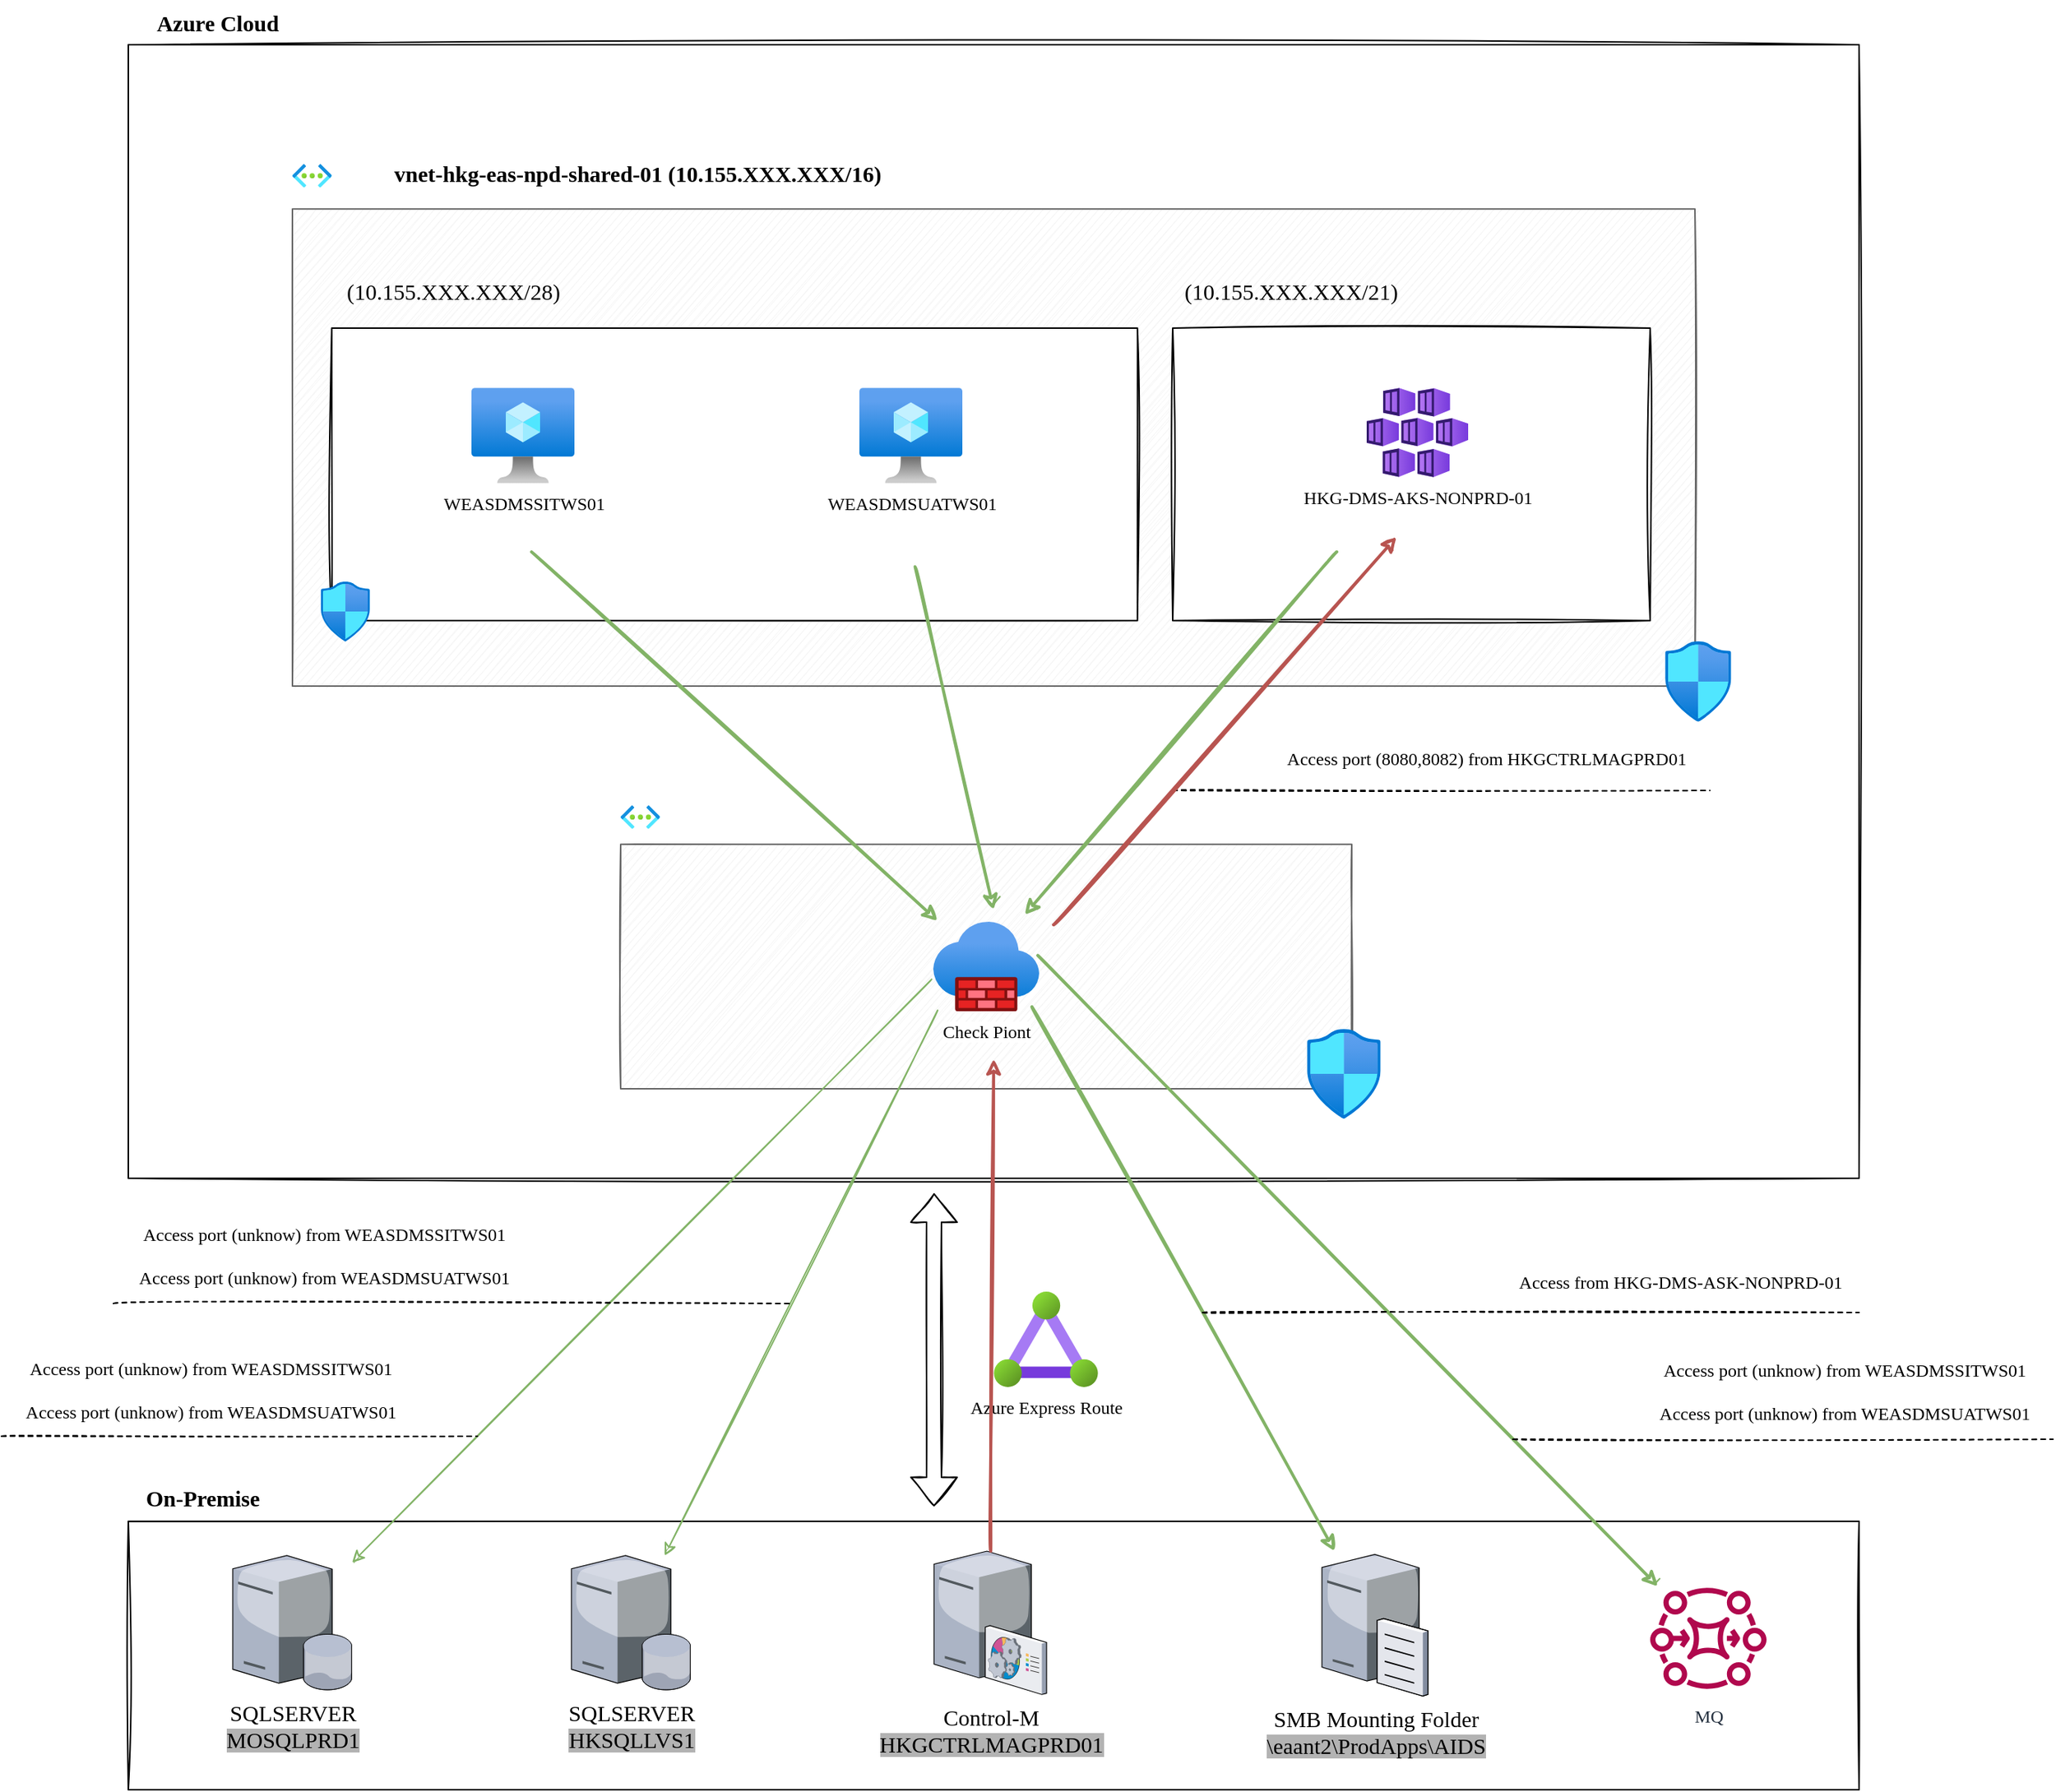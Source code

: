 <mxfile version="18.0.7" type="github">
  <diagram id="_1yi99HODvwLNVEbN80R" name="Page-1">
    <mxGraphModel dx="1865" dy="573" grid="1" gridSize="10" guides="1" tooltips="1" connect="1" arrows="1" fold="1" page="1" pageScale="1" pageWidth="827" pageHeight="1169" math="0" shadow="0">
      <root>
        <mxCell id="0" />
        <mxCell id="1" parent="0" />
        <mxCell id="jHShUy1M93uFHqez85aA-23" value="" style="rounded=0;whiteSpace=wrap;html=1;sketch=1;fontFamily=Comic Sans MS;" vertex="1" parent="1">
          <mxGeometry x="70" y="210" width="1160" height="760" as="geometry" />
        </mxCell>
        <mxCell id="jHShUy1M93uFHqez85aA-71" value="Azure Cloud" style="text;html=1;strokeColor=none;fillColor=none;align=center;verticalAlign=middle;whiteSpace=wrap;rounded=0;sketch=1;fontSize=15;fontStyle=1;fontFamily=Comic Sans MS;" vertex="1" parent="1">
          <mxGeometry x="70" y="180" width="120" height="30" as="geometry" />
        </mxCell>
        <mxCell id="jHShUy1M93uFHqez85aA-79" value="Azure Express Route" style="aspect=fixed;html=1;points=[];align=center;image;fontSize=12;image=img/lib/azure2/networking/ExpressRoute_Circuits.svg;sketch=1;fontFamily=Comic Sans MS;" vertex="1" parent="1">
          <mxGeometry x="650" y="1046" width="70" height="64" as="geometry" />
        </mxCell>
        <mxCell id="jHShUy1M93uFHqez85aA-81" value="" style="group" vertex="1" connectable="0" parent="1">
          <mxGeometry x="400" y="720" width="490" height="190" as="geometry" />
        </mxCell>
        <mxCell id="jHShUy1M93uFHqez85aA-42" value="" style="rounded=0;whiteSpace=wrap;html=1;sketch=1;fillColor=#f5f5f5;fontColor=#333333;strokeColor=#666666;fontFamily=Comic Sans MS;" vertex="1" parent="jHShUy1M93uFHqez85aA-81">
          <mxGeometry y="26.12" width="490" height="163.88" as="geometry" />
        </mxCell>
        <mxCell id="jHShUy1M93uFHqez85aA-43" value="" style="aspect=fixed;html=1;points=[];align=center;image;fontSize=12;image=img/lib/azure2/networking/Virtual_Networks.svg;sketch=1;rounded=0;fontFamily=Comic Sans MS;" vertex="1" parent="jHShUy1M93uFHqez85aA-81">
          <mxGeometry width="26.341" height="15.727" as="geometry" />
        </mxCell>
        <mxCell id="jHShUy1M93uFHqez85aA-80" value="Check Piont" style="aspect=fixed;html=1;points=[];align=center;image;fontSize=12;image=img/lib/azure2/networking/Firewalls.svg;sketch=1;fontFamily=Comic Sans MS;" vertex="1" parent="jHShUy1M93uFHqez85aA-81">
          <mxGeometry x="209.5" y="78.06" width="71" height="60" as="geometry" />
        </mxCell>
        <mxCell id="jHShUy1M93uFHqez85aA-70" value="" style="rounded=0;whiteSpace=wrap;html=1;sketch=1;fontFamily=Comic Sans MS;" vertex="1" parent="1">
          <mxGeometry x="70" y="1200" width="1160" height="180" as="geometry" />
        </mxCell>
        <mxCell id="jHShUy1M93uFHqez85aA-74" value="On-Premise" style="text;html=1;strokeColor=none;fillColor=none;align=center;verticalAlign=middle;whiteSpace=wrap;rounded=0;sketch=1;fontFamily=Comic Sans MS;fontSize=15;fontStyle=1" vertex="1" parent="1">
          <mxGeometry x="70" y="1169" width="100" height="30" as="geometry" />
        </mxCell>
        <mxCell id="jHShUy1M93uFHqez85aA-87" value="SQLSERVER&lt;br&gt;&lt;span style=&quot;background-color: rgb(179, 179, 179);&quot;&gt;MOSQLPRD1&lt;/span&gt;" style="verticalLabelPosition=bottom;sketch=0;aspect=fixed;html=1;verticalAlign=top;strokeColor=none;align=center;outlineConnect=0;shape=mxgraph.citrix.database_server;fontFamily=Comic Sans MS;fontSize=15;" vertex="1" parent="1">
          <mxGeometry x="140" y="1223" width="80" height="90" as="geometry" />
        </mxCell>
        <mxCell id="jHShUy1M93uFHqez85aA-88" value="SQLSERVER&lt;br&gt;&lt;span style=&quot;background-color: rgb(179, 179, 179);&quot;&gt;HKSQLLVS1&lt;/span&gt;" style="verticalLabelPosition=bottom;sketch=0;aspect=fixed;html=1;verticalAlign=top;strokeColor=none;align=center;outlineConnect=0;shape=mxgraph.citrix.database_server;fontFamily=Comic Sans MS;fontSize=15;" vertex="1" parent="1">
          <mxGeometry x="367" y="1223" width="80" height="90" as="geometry" />
        </mxCell>
        <mxCell id="jHShUy1M93uFHqez85aA-91" value="Control-M&lt;br&gt;&lt;span style=&quot;background-color: rgb(179, 179, 179);&quot;&gt;HKGCTRLMAGPRD01&lt;/span&gt;" style="verticalLabelPosition=bottom;sketch=0;aspect=fixed;html=1;verticalAlign=top;strokeColor=none;align=center;outlineConnect=0;shape=mxgraph.citrix.command_center;fontFamily=Comic Sans MS;fontSize=15;" vertex="1" parent="1">
          <mxGeometry x="610" y="1220" width="75.5" height="96" as="geometry" />
        </mxCell>
        <mxCell id="jHShUy1M93uFHqez85aA-93" value="SMB Mounting Folder&lt;br&gt;&lt;span style=&quot;background-color: rgb(179, 179, 179);&quot;&gt;\\eaant2\ProdApps\AIDS&lt;/span&gt;" style="verticalLabelPosition=bottom;sketch=0;aspect=fixed;html=1;verticalAlign=top;strokeColor=none;align=center;outlineConnect=0;shape=mxgraph.citrix.file_server;fontFamily=Comic Sans MS;fontSize=15;" vertex="1" parent="1">
          <mxGeometry x="870" y="1220" width="71" height="97" as="geometry" />
        </mxCell>
        <mxCell id="jHShUy1M93uFHqez85aA-94" value="MQ" style="sketch=0;outlineConnect=0;fontColor=#232F3E;gradientColor=none;fillColor=#B0084D;strokeColor=none;dashed=0;verticalLabelPosition=bottom;verticalAlign=top;align=center;html=1;fontSize=12;fontStyle=0;aspect=fixed;pointerEvents=1;shape=mxgraph.aws4.mq_broker;fontFamily=Comic Sans MS;" vertex="1" parent="1">
          <mxGeometry x="1090" y="1239" width="78" height="78" as="geometry" />
        </mxCell>
        <mxCell id="jHShUy1M93uFHqez85aA-105" value="" style="endArrow=classic;html=1;sketch=1;fontFamily=Comic Sans MS;fontSize=15;curved=1;exitX=0.041;exitY=0.989;exitDx=0;exitDy=0;exitPerimeter=0;fillColor=#d5e8d4;strokeColor=#82b366;" edge="1" parent="1" source="jHShUy1M93uFHqez85aA-80" target="jHShUy1M93uFHqez85aA-88">
          <mxGeometry width="50" height="50" relative="1" as="geometry">
            <mxPoint x="310" y="900" as="sourcePoint" />
            <mxPoint x="360" y="850" as="targetPoint" />
          </mxGeometry>
        </mxCell>
        <mxCell id="jHShUy1M93uFHqez85aA-121" value="Access port (unknow) from WEASDMSSITWS01&lt;br&gt;&lt;br&gt;Access port (unknow) from WEASDMSUATWS01" style="edgeLabel;html=1;align=center;verticalAlign=middle;resizable=0;points=[];fontSize=12;fontFamily=Comic Sans MS;labelBackgroundColor=default;labelBorderColor=none;" vertex="1" connectable="0" parent="jHShUy1M93uFHqez85aA-105">
          <mxGeometry x="-0.061" y="3" relative="1" as="geometry">
            <mxPoint x="-328" y="-9" as="offset" />
          </mxGeometry>
        </mxCell>
        <mxCell id="jHShUy1M93uFHqez85aA-106" value="" style="endArrow=classic;html=1;sketch=1;fontFamily=Comic Sans MS;fontSize=15;curved=1;exitX=-0.015;exitY=0.642;exitDx=0;exitDy=0;exitPerimeter=0;fillColor=#d5e8d4;strokeColor=#82b366;" edge="1" parent="1" source="jHShUy1M93uFHqez85aA-80" target="jHShUy1M93uFHqez85aA-87">
          <mxGeometry width="50" height="50" relative="1" as="geometry">
            <mxPoint x="370" y="1080" as="sourcePoint" />
            <mxPoint x="420" y="1030" as="targetPoint" />
          </mxGeometry>
        </mxCell>
        <mxCell id="jHShUy1M93uFHqez85aA-119" value="Access port (unknow) from WEASDMSSITWS01&lt;br&gt;&lt;br&gt;Access port (unknow) from WEASDMSUATWS01" style="edgeLabel;html=1;align=center;verticalAlign=middle;resizable=0;points=[];fontSize=12;fontFamily=Comic Sans MS;horizontal=1;labelPosition=center;verticalLabelPosition=middle;" vertex="1" connectable="0" parent="jHShUy1M93uFHqez85aA-106">
          <mxGeometry x="0.088" y="-1" relative="1" as="geometry">
            <mxPoint x="-272" y="63" as="offset" />
          </mxGeometry>
        </mxCell>
        <mxCell id="jHShUy1M93uFHqez85aA-108" value="" style="endArrow=classic;html=1;sketch=1;fontFamily=Comic Sans MS;fontSize=15;curved=1;exitX=0.931;exitY=0.949;exitDx=0;exitDy=0;exitPerimeter=0;fillColor=#d5e8d4;strokeColor=#82b366;strokeWidth=2;" edge="1" parent="1" source="jHShUy1M93uFHqez85aA-80" target="jHShUy1M93uFHqez85aA-93">
          <mxGeometry width="50" height="50" relative="1" as="geometry">
            <mxPoint x="880" y="1070" as="sourcePoint" />
            <mxPoint x="930" y="1020" as="targetPoint" />
          </mxGeometry>
        </mxCell>
        <mxCell id="jHShUy1M93uFHqez85aA-109" value="" style="endArrow=classic;html=1;sketch=1;fontFamily=Comic Sans MS;fontSize=15;curved=1;exitX=0.987;exitY=0.376;exitDx=0;exitDy=0;exitPerimeter=0;fillColor=#d5e8d4;strokeColor=#82b366;strokeWidth=2;" edge="1" parent="1" source="jHShUy1M93uFHqez85aA-80" target="jHShUy1M93uFHqez85aA-94">
          <mxGeometry width="50" height="50" relative="1" as="geometry">
            <mxPoint x="1010" y="860" as="sourcePoint" />
            <mxPoint x="1060" y="810" as="targetPoint" />
          </mxGeometry>
        </mxCell>
        <mxCell id="jHShUy1M93uFHqez85aA-56" value="" style="rounded=0;whiteSpace=wrap;html=1;sketch=1;fillColor=#f5f5f5;fontColor=#333333;strokeColor=#666666;fontFamily=Comic Sans MS;" vertex="1" parent="1">
          <mxGeometry x="180" y="320.12" width="940" height="319.88" as="geometry" />
        </mxCell>
        <mxCell id="jHShUy1M93uFHqez85aA-57" value="" style="aspect=fixed;html=1;points=[];align=center;image;fontSize=12;image=img/lib/azure2/networking/Virtual_Networks.svg;sketch=1;rounded=0;fontFamily=Comic Sans MS;" vertex="1" parent="1">
          <mxGeometry x="180" y="290" width="26.341" height="15.727" as="geometry" />
        </mxCell>
        <mxCell id="jHShUy1M93uFHqez85aA-115" value="&lt;b&gt;&lt;span&gt;vnet-hkg-eas-npd-shared-01 (10.155.XXX.XXX/16)&lt;/span&gt;&lt;/b&gt;" style="text;html=1;strokeColor=none;fillColor=none;align=center;verticalAlign=middle;whiteSpace=wrap;rounded=0;sketch=1;fontFamily=Comic Sans MS;fontSize=15;" vertex="1" parent="1">
          <mxGeometry x="193" y="280.86" width="437" height="30" as="geometry" />
        </mxCell>
        <mxCell id="jHShUy1M93uFHqez85aA-122" value="" style="endArrow=none;html=1;sketch=1;fontFamily=Comic Sans MS;fontSize=12;curved=1;dashed=1;" edge="1" parent="1">
          <mxGeometry width="50" height="50" relative="1" as="geometry">
            <mxPoint x="60" y="1054" as="sourcePoint" />
            <mxPoint x="514" y="1054" as="targetPoint" />
          </mxGeometry>
        </mxCell>
        <mxCell id="jHShUy1M93uFHqez85aA-123" value="" style="endArrow=none;html=1;sketch=1;fontFamily=Comic Sans MS;fontSize=12;curved=1;dashed=1;" edge="1" parent="1">
          <mxGeometry width="50" height="50" relative="1" as="geometry">
            <mxPoint x="-15" y="1143" as="sourcePoint" />
            <mxPoint x="304" y="1143" as="targetPoint" />
          </mxGeometry>
        </mxCell>
        <mxCell id="jHShUy1M93uFHqez85aA-110" value="" style="shape=flexArrow;endArrow=classic;startArrow=classic;html=1;sketch=1;fontFamily=Comic Sans MS;fontSize=15;curved=1;" edge="1" parent="1">
          <mxGeometry width="100" height="100" relative="1" as="geometry">
            <mxPoint x="610" y="1190" as="sourcePoint" />
            <mxPoint x="610" y="980" as="targetPoint" />
          </mxGeometry>
        </mxCell>
        <mxCell id="jHShUy1M93uFHqez85aA-124" value="" style="endArrow=none;html=1;sketch=1;fontFamily=Comic Sans MS;fontSize=12;curved=1;dashed=1;" edge="1" parent="1">
          <mxGeometry width="50" height="50" relative="1" as="geometry">
            <mxPoint x="790" y="1060" as="sourcePoint" />
            <mxPoint x="1230" y="1060" as="targetPoint" />
          </mxGeometry>
        </mxCell>
        <mxCell id="jHShUy1M93uFHqez85aA-125" value="Access port (unknow) from WEASDMSSITWS01&lt;br&gt;&lt;br&gt;Access port (unknow) from WEASDMSUATWS01" style="edgeLabel;html=1;align=center;verticalAlign=middle;resizable=0;points=[];fontSize=12;fontFamily=Comic Sans MS;labelBackgroundColor=default;labelBorderColor=none;" vertex="1" connectable="0" parent="1">
          <mxGeometry x="1220.002" y="1113.004" as="geometry" />
        </mxCell>
        <mxCell id="jHShUy1M93uFHqez85aA-126" value="" style="endArrow=none;html=1;sketch=1;fontFamily=Comic Sans MS;fontSize=12;curved=1;dashed=1;" edge="1" parent="1">
          <mxGeometry width="50" height="50" relative="1" as="geometry">
            <mxPoint x="998" y="1145" as="sourcePoint" />
            <mxPoint x="1360" y="1145" as="targetPoint" />
          </mxGeometry>
        </mxCell>
        <mxCell id="jHShUy1M93uFHqez85aA-127" value="Access from HKG-DMS-ASK-NONPRD-01" style="edgeLabel;html=1;align=center;verticalAlign=middle;resizable=0;points=[];fontSize=12;fontFamily=Comic Sans MS;labelBackgroundColor=default;labelBorderColor=none;" vertex="1" connectable="0" parent="1">
          <mxGeometry x="1110.002" y="1040.004" as="geometry" />
        </mxCell>
        <mxCell id="jHShUy1M93uFHqez85aA-128" value="" style="endArrow=classic;html=1;sketch=1;fontFamily=Comic Sans MS;fontSize=12;curved=1;fillColor=#f8cecc;strokeColor=#b85450;strokeWidth=2;" edge="1" parent="1" source="jHShUy1M93uFHqez85aA-91">
          <mxGeometry width="50" height="50" relative="1" as="geometry">
            <mxPoint x="590" y="1130" as="sourcePoint" />
            <mxPoint x="650" y="890" as="targetPoint" />
          </mxGeometry>
        </mxCell>
        <mxCell id="jHShUy1M93uFHqez85aA-130" value="" style="endArrow=none;html=1;sketch=1;fontFamily=Comic Sans MS;fontSize=12;curved=1;dashed=1;" edge="1" parent="1">
          <mxGeometry width="50" height="50" relative="1" as="geometry">
            <mxPoint x="770" y="710" as="sourcePoint" />
            <mxPoint x="1130" y="710" as="targetPoint" />
          </mxGeometry>
        </mxCell>
        <mxCell id="jHShUy1M93uFHqez85aA-131" value="Access port (8080,8082) from HKGCTRLMAGPRD01" style="edgeLabel;html=1;align=center;verticalAlign=middle;resizable=0;points=[];fontSize=12;fontFamily=Comic Sans MS;labelBackgroundColor=default;labelBorderColor=none;" vertex="1" connectable="0" parent="1">
          <mxGeometry x="1093.002" y="1060.004" as="geometry">
            <mxPoint x="-113" y="-371" as="offset" />
          </mxGeometry>
        </mxCell>
        <mxCell id="jHShUy1M93uFHqez85aA-134" value="" style="aspect=fixed;html=1;points=[];align=center;image;fontSize=12;image=img/lib/azure2/networking/Network_Security_Groups.svg;labelBackgroundColor=#B3B3B3;labelBorderColor=none;sketch=1;fontFamily=Comic Sans MS;" vertex="1" parent="1">
          <mxGeometry x="1100" y="610" width="44.37" height="53.88" as="geometry" />
        </mxCell>
        <mxCell id="jHShUy1M93uFHqez85aA-136" value="" style="aspect=fixed;html=1;points=[];align=center;image;fontSize=12;image=img/lib/azure2/networking/Network_Security_Groups.svg;labelBackgroundColor=#B3B3B3;labelBorderColor=none;sketch=1;fontFamily=Comic Sans MS;" vertex="1" parent="1">
          <mxGeometry x="860" y="870" width="49.42" height="60" as="geometry" />
        </mxCell>
        <mxCell id="jHShUy1M93uFHqez85aA-138" value="" style="rounded=0;whiteSpace=wrap;html=1;sketch=1;fontFamily=Comic Sans MS;" vertex="1" parent="1">
          <mxGeometry x="770" y="400" width="320" height="196.12" as="geometry" />
        </mxCell>
        <mxCell id="jHShUy1M93uFHqez85aA-59" value="" style="rounded=0;whiteSpace=wrap;html=1;sketch=1;fontFamily=Comic Sans MS;" vertex="1" parent="1">
          <mxGeometry x="206.34" y="400" width="540" height="196.12" as="geometry" />
        </mxCell>
        <mxCell id="jHShUy1M93uFHqez85aA-112" value="WEASDMSSITWS01" style="aspect=fixed;html=1;points=[];align=center;image;fontSize=12;image=img/lib/azure2/compute/Virtual_Machine.svg;sketch=1;fontFamily=Comic Sans MS;" vertex="1" parent="1">
          <mxGeometry x="300" y="440" width="69" height="64" as="geometry" />
        </mxCell>
        <mxCell id="jHShUy1M93uFHqez85aA-114" value="HKG-DMS-AKS-NONPRD-01" style="aspect=fixed;html=1;points=[];align=center;image;fontSize=12;image=img/lib/azure2/compute/Kubernetes_Services.svg;sketch=1;fontFamily=Comic Sans MS;" vertex="1" parent="1">
          <mxGeometry x="900" y="440" width="68" height="60" as="geometry" />
        </mxCell>
        <mxCell id="jHShUy1M93uFHqez85aA-113" value="WEASDMSUATWS01" style="aspect=fixed;html=1;points=[];align=center;image;fontSize=12;image=img/lib/azure2/compute/Virtual_Machine.svg;sketch=1;fontFamily=Comic Sans MS;" vertex="1" parent="1">
          <mxGeometry x="560" y="440" width="69" height="64" as="geometry" />
        </mxCell>
        <mxCell id="jHShUy1M93uFHqez85aA-135" value="" style="aspect=fixed;html=1;points=[];align=center;image;fontSize=12;image=img/lib/azure2/networking/Network_Security_Groups.svg;labelBackgroundColor=#B3B3B3;labelBorderColor=none;sketch=1;fontFamily=Comic Sans MS;" vertex="1" parent="1">
          <mxGeometry x="199" y="570" width="32.94" height="40" as="geometry" />
        </mxCell>
        <mxCell id="jHShUy1M93uFHqez85aA-107" value="" style="endArrow=classic;html=1;sketch=1;fontFamily=Comic Sans MS;fontSize=15;curved=1;entryX=0.863;entryY=-0.078;entryDx=0;entryDy=0;entryPerimeter=0;fillColor=#d5e8d4;strokeColor=#82b366;strokeWidth=2;" edge="1" parent="1" target="jHShUy1M93uFHqez85aA-80">
          <mxGeometry width="50" height="50" relative="1" as="geometry">
            <mxPoint x="880" y="550" as="sourcePoint" />
            <mxPoint x="910" y="630" as="targetPoint" />
          </mxGeometry>
        </mxCell>
        <mxCell id="jHShUy1M93uFHqez85aA-129" value="" style="endArrow=classic;html=1;sketch=1;fontFamily=Comic Sans MS;fontSize=12;curved=1;fillColor=#f8cecc;strokeColor=#b85450;strokeWidth=2;exitX=0.592;exitY=0.329;exitDx=0;exitDy=0;exitPerimeter=0;" edge="1" parent="1" source="jHShUy1M93uFHqez85aA-42">
          <mxGeometry width="50" height="50" relative="1" as="geometry">
            <mxPoint x="700" y="790" as="sourcePoint" />
            <mxPoint x="920" y="540" as="targetPoint" />
          </mxGeometry>
        </mxCell>
        <mxCell id="jHShUy1M93uFHqez85aA-101" value="" style="endArrow=classic;html=1;sketch=1;fontFamily=Comic Sans MS;fontSize=15;curved=1;fillColor=#d5e8d4;strokeColor=#82b366;strokeWidth=2;exitX=0.724;exitY=0.816;exitDx=0;exitDy=0;exitPerimeter=0;" edge="1" parent="1" source="jHShUy1M93uFHqez85aA-59">
          <mxGeometry width="50" height="50" relative="1" as="geometry">
            <mxPoint x="620" y="520" as="sourcePoint" />
            <mxPoint x="650" y="790" as="targetPoint" />
          </mxGeometry>
        </mxCell>
        <mxCell id="jHShUy1M93uFHqez85aA-100" value="" style="endArrow=classic;html=1;sketch=1;fontFamily=Comic Sans MS;fontSize=15;curved=1;entryX=0.041;entryY=-0.011;entryDx=0;entryDy=0;entryPerimeter=0;fillColor=#d5e8d4;strokeColor=#82b366;strokeWidth=2;exitX=0.248;exitY=0.765;exitDx=0;exitDy=0;exitPerimeter=0;" edge="1" parent="1" source="jHShUy1M93uFHqez85aA-59" target="jHShUy1M93uFHqez85aA-80">
          <mxGeometry width="50" height="50" relative="1" as="geometry">
            <mxPoint x="400" y="510" as="sourcePoint" />
            <mxPoint x="540" y="640" as="targetPoint" />
          </mxGeometry>
        </mxCell>
        <mxCell id="jHShUy1M93uFHqez85aA-139" value="&lt;span&gt;(10.155.XXX.XXX/28)&lt;/span&gt;" style="text;html=1;strokeColor=none;fillColor=none;align=center;verticalAlign=middle;whiteSpace=wrap;rounded=0;sketch=1;fontFamily=Comic Sans MS;fontSize=15;fontStyle=0" vertex="1" parent="1">
          <mxGeometry x="206.34" y="360" width="163.66" height="30" as="geometry" />
        </mxCell>
        <mxCell id="jHShUy1M93uFHqez85aA-140" value="&lt;span&gt;(10.155.XXX.XXX/21)&lt;/span&gt;" style="text;html=1;strokeColor=none;fillColor=none;align=center;verticalAlign=middle;whiteSpace=wrap;rounded=0;sketch=1;fontFamily=Comic Sans MS;fontSize=15;fontStyle=0" vertex="1" parent="1">
          <mxGeometry x="685.5" y="360" width="327" height="30" as="geometry" />
        </mxCell>
      </root>
    </mxGraphModel>
  </diagram>
</mxfile>
